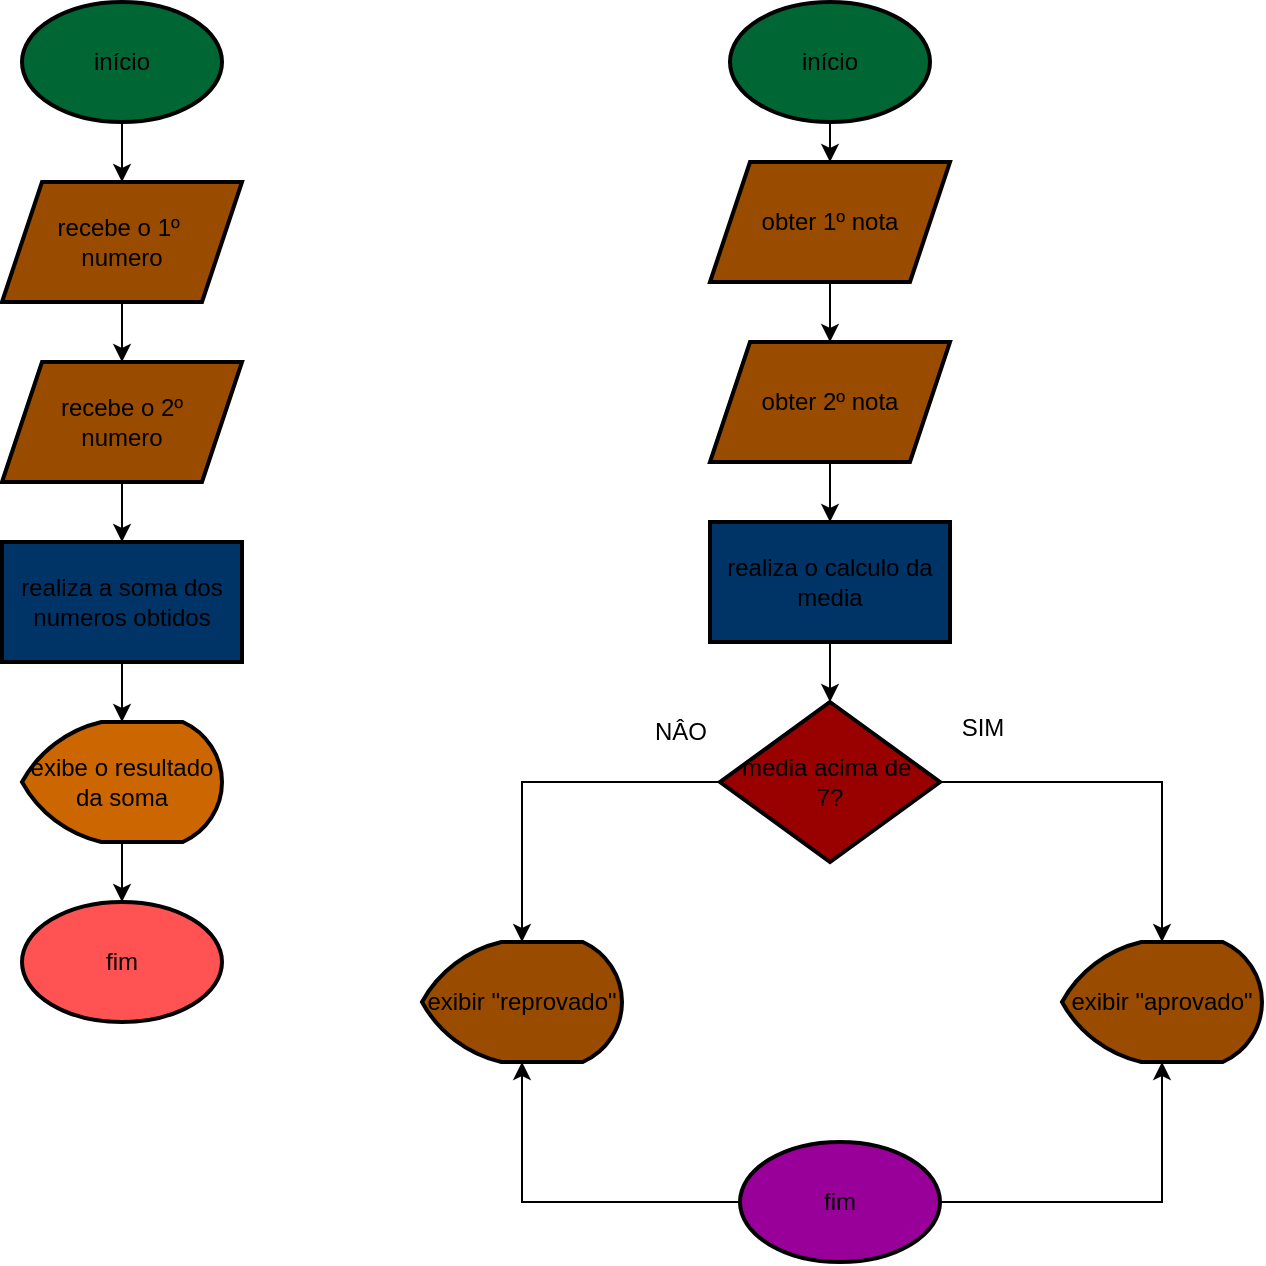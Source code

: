 <mxfile version="23.1.4" type="device" pages="4">
  <diagram name="Página-1" id="fgtwDde54G89PN88ClLQ">
    <mxGraphModel dx="1050" dy="565" grid="1" gridSize="10" guides="1" tooltips="1" connect="1" arrows="1" fold="1" page="1" pageScale="1" pageWidth="827" pageHeight="1169" math="0" shadow="0">
      <root>
        <mxCell id="0" />
        <mxCell id="1" parent="0" />
        <mxCell id="puCfPJYySm3gpiYqL4hh-4" value="" style="edgeStyle=orthogonalEdgeStyle;rounded=0;orthogonalLoop=1;jettySize=auto;html=1;" edge="1" parent="1" source="puCfPJYySm3gpiYqL4hh-2" target="puCfPJYySm3gpiYqL4hh-3">
          <mxGeometry relative="1" as="geometry" />
        </mxCell>
        <mxCell id="puCfPJYySm3gpiYqL4hh-2" value="&lt;font style=&quot;vertical-align: inherit;&quot;&gt;&lt;font style=&quot;vertical-align: inherit;&quot;&gt;&lt;font style=&quot;vertical-align: inherit;&quot;&gt;&lt;font style=&quot;vertical-align: inherit;&quot;&gt;início&lt;/font&gt;&lt;/font&gt;&lt;/font&gt;&lt;/font&gt;" style="strokeWidth=2;html=1;shape=mxgraph.flowchart.start_1;whiteSpace=wrap;fillColor=#006633;strokeColor=#000000;" vertex="1" parent="1">
          <mxGeometry x="60" y="20" width="100" height="60" as="geometry" />
        </mxCell>
        <mxCell id="puCfPJYySm3gpiYqL4hh-6" value="" style="edgeStyle=orthogonalEdgeStyle;rounded=0;orthogonalLoop=1;jettySize=auto;html=1;" edge="1" parent="1" source="puCfPJYySm3gpiYqL4hh-3" target="puCfPJYySm3gpiYqL4hh-5">
          <mxGeometry relative="1" as="geometry" />
        </mxCell>
        <mxCell id="puCfPJYySm3gpiYqL4hh-3" value="recebe o 1º&amp;nbsp;&lt;br&gt;numero" style="shape=parallelogram;perimeter=parallelogramPerimeter;whiteSpace=wrap;html=1;fixedSize=1;fillColor=#994C00;strokeWidth=2;" vertex="1" parent="1">
          <mxGeometry x="50" y="110" width="120" height="60" as="geometry" />
        </mxCell>
        <mxCell id="puCfPJYySm3gpiYqL4hh-8" value="" style="edgeStyle=orthogonalEdgeStyle;rounded=0;orthogonalLoop=1;jettySize=auto;html=1;" edge="1" parent="1" source="puCfPJYySm3gpiYqL4hh-5" target="puCfPJYySm3gpiYqL4hh-7">
          <mxGeometry relative="1" as="geometry" />
        </mxCell>
        <mxCell id="puCfPJYySm3gpiYqL4hh-5" value="recebe o 2º&lt;br&gt;numero" style="shape=parallelogram;perimeter=parallelogramPerimeter;whiteSpace=wrap;html=1;fixedSize=1;fillColor=#994C00;strokeWidth=2;" vertex="1" parent="1">
          <mxGeometry x="50" y="200" width="120" height="60" as="geometry" />
        </mxCell>
        <mxCell id="puCfPJYySm3gpiYqL4hh-10" value="" style="edgeStyle=orthogonalEdgeStyle;rounded=0;orthogonalLoop=1;jettySize=auto;html=1;" edge="1" parent="1" source="puCfPJYySm3gpiYqL4hh-7" target="puCfPJYySm3gpiYqL4hh-9">
          <mxGeometry relative="1" as="geometry" />
        </mxCell>
        <mxCell id="puCfPJYySm3gpiYqL4hh-7" value="realiza a soma dos&lt;br&gt;numeros obtidos" style="whiteSpace=wrap;html=1;fillColor=#003366;strokeWidth=2;" vertex="1" parent="1">
          <mxGeometry x="50" y="290" width="120" height="60" as="geometry" />
        </mxCell>
        <mxCell id="puCfPJYySm3gpiYqL4hh-12" value="" style="edgeStyle=orthogonalEdgeStyle;rounded=0;orthogonalLoop=1;jettySize=auto;html=1;" edge="1" parent="1" source="puCfPJYySm3gpiYqL4hh-9" target="puCfPJYySm3gpiYqL4hh-11">
          <mxGeometry relative="1" as="geometry" />
        </mxCell>
        <mxCell id="puCfPJYySm3gpiYqL4hh-9" value="exibe o resultado&lt;br&gt;da soma" style="strokeWidth=2;html=1;shape=mxgraph.flowchart.display;whiteSpace=wrap;fillColor=#CC6600;" vertex="1" parent="1">
          <mxGeometry x="60" y="380" width="100" height="60" as="geometry" />
        </mxCell>
        <mxCell id="puCfPJYySm3gpiYqL4hh-11" value="fim" style="strokeWidth=2;html=1;shape=mxgraph.flowchart.start_1;whiteSpace=wrap;fillColor=#FF5252;" vertex="1" parent="1">
          <mxGeometry x="60" y="470" width="100" height="60" as="geometry" />
        </mxCell>
        <mxCell id="puCfPJYySm3gpiYqL4hh-15" value="" style="edgeStyle=orthogonalEdgeStyle;rounded=0;orthogonalLoop=1;jettySize=auto;html=1;" edge="1" parent="1" source="puCfPJYySm3gpiYqL4hh-13" target="puCfPJYySm3gpiYqL4hh-14">
          <mxGeometry relative="1" as="geometry" />
        </mxCell>
        <mxCell id="puCfPJYySm3gpiYqL4hh-13" value="&lt;font style=&quot;vertical-align: inherit;&quot;&gt;&lt;font style=&quot;vertical-align: inherit;&quot;&gt;&lt;font style=&quot;vertical-align: inherit;&quot;&gt;&lt;font style=&quot;vertical-align: inherit;&quot;&gt;início&lt;/font&gt;&lt;/font&gt;&lt;/font&gt;&lt;/font&gt;" style="strokeWidth=2;html=1;shape=mxgraph.flowchart.start_1;whiteSpace=wrap;fillColor=#006633;strokeColor=#000000;" vertex="1" parent="1">
          <mxGeometry x="414" y="20" width="100" height="60" as="geometry" />
        </mxCell>
        <mxCell id="puCfPJYySm3gpiYqL4hh-17" value="" style="edgeStyle=orthogonalEdgeStyle;rounded=0;orthogonalLoop=1;jettySize=auto;html=1;" edge="1" parent="1" source="puCfPJYySm3gpiYqL4hh-14" target="puCfPJYySm3gpiYqL4hh-16">
          <mxGeometry relative="1" as="geometry" />
        </mxCell>
        <mxCell id="puCfPJYySm3gpiYqL4hh-14" value="obter 1º nota" style="shape=parallelogram;perimeter=parallelogramPerimeter;whiteSpace=wrap;html=1;fixedSize=1;fillColor=#994C00;strokeColor=#000000;strokeWidth=2;" vertex="1" parent="1">
          <mxGeometry x="404" y="100" width="120" height="60" as="geometry" />
        </mxCell>
        <mxCell id="puCfPJYySm3gpiYqL4hh-19" value="" style="edgeStyle=orthogonalEdgeStyle;rounded=0;orthogonalLoop=1;jettySize=auto;html=1;" edge="1" parent="1" source="puCfPJYySm3gpiYqL4hh-16" target="puCfPJYySm3gpiYqL4hh-18">
          <mxGeometry relative="1" as="geometry" />
        </mxCell>
        <mxCell id="puCfPJYySm3gpiYqL4hh-16" value="obter 2º nota" style="shape=parallelogram;perimeter=parallelogramPerimeter;whiteSpace=wrap;html=1;fixedSize=1;fillColor=#994C00;strokeColor=#000000;strokeWidth=2;" vertex="1" parent="1">
          <mxGeometry x="404" y="190" width="120" height="60" as="geometry" />
        </mxCell>
        <mxCell id="puCfPJYySm3gpiYqL4hh-21" value="" style="edgeStyle=orthogonalEdgeStyle;rounded=0;orthogonalLoop=1;jettySize=auto;html=1;" edge="1" parent="1" source="puCfPJYySm3gpiYqL4hh-18" target="puCfPJYySm3gpiYqL4hh-20">
          <mxGeometry relative="1" as="geometry" />
        </mxCell>
        <mxCell id="puCfPJYySm3gpiYqL4hh-18" value="realiza o calculo da&lt;br&gt;media" style="whiteSpace=wrap;html=1;fillColor=#003366;strokeColor=#000000;strokeWidth=2;" vertex="1" parent="1">
          <mxGeometry x="404" y="280" width="120" height="60" as="geometry" />
        </mxCell>
        <mxCell id="puCfPJYySm3gpiYqL4hh-23" value="" style="edgeStyle=orthogonalEdgeStyle;rounded=0;orthogonalLoop=1;jettySize=auto;html=1;" edge="1" parent="1" source="puCfPJYySm3gpiYqL4hh-20" target="puCfPJYySm3gpiYqL4hh-22">
          <mxGeometry relative="1" as="geometry" />
        </mxCell>
        <mxCell id="puCfPJYySm3gpiYqL4hh-25" value="" style="edgeStyle=orthogonalEdgeStyle;rounded=0;orthogonalLoop=1;jettySize=auto;html=1;" edge="1" parent="1" source="puCfPJYySm3gpiYqL4hh-20" target="puCfPJYySm3gpiYqL4hh-24">
          <mxGeometry relative="1" as="geometry" />
        </mxCell>
        <mxCell id="puCfPJYySm3gpiYqL4hh-20" value="media acima de&amp;nbsp;&lt;br&gt;7?" style="rhombus;whiteSpace=wrap;html=1;fillColor=#990000;strokeColor=#000000;strokeWidth=2;" vertex="1" parent="1">
          <mxGeometry x="409" y="370" width="110" height="80" as="geometry" />
        </mxCell>
        <mxCell id="puCfPJYySm3gpiYqL4hh-22" value="exibir &quot;aprovado&quot;" style="strokeWidth=2;html=1;shape=mxgraph.flowchart.display;whiteSpace=wrap;fillColor=#994C00;" vertex="1" parent="1">
          <mxGeometry x="580" y="490" width="100" height="60" as="geometry" />
        </mxCell>
        <mxCell id="puCfPJYySm3gpiYqL4hh-24" value="exibir &quot;reprovado&quot;" style="strokeWidth=2;html=1;shape=mxgraph.flowchart.display;whiteSpace=wrap;fillColor=#994C00;" vertex="1" parent="1">
          <mxGeometry x="260" y="490" width="100" height="60" as="geometry" />
        </mxCell>
        <mxCell id="puCfPJYySm3gpiYqL4hh-26" value="SIM" style="text;html=1;align=center;verticalAlign=middle;resizable=0;points=[];autosize=1;strokeColor=none;fillColor=none;" vertex="1" parent="1">
          <mxGeometry x="520" y="368" width="40" height="30" as="geometry" />
        </mxCell>
        <mxCell id="puCfPJYySm3gpiYqL4hh-27" value="NÂO" style="text;html=1;align=center;verticalAlign=middle;resizable=0;points=[];autosize=1;strokeColor=none;fillColor=none;" vertex="1" parent="1">
          <mxGeometry x="364" y="370" width="50" height="30" as="geometry" />
        </mxCell>
        <mxCell id="puCfPJYySm3gpiYqL4hh-31" value="" style="edgeStyle=orthogonalEdgeStyle;rounded=0;orthogonalLoop=1;jettySize=auto;html=1;" edge="1" parent="1" source="puCfPJYySm3gpiYqL4hh-29" target="puCfPJYySm3gpiYqL4hh-24">
          <mxGeometry relative="1" as="geometry" />
        </mxCell>
        <mxCell id="puCfPJYySm3gpiYqL4hh-32" value="" style="edgeStyle=orthogonalEdgeStyle;rounded=0;orthogonalLoop=1;jettySize=auto;html=1;" edge="1" parent="1" source="puCfPJYySm3gpiYqL4hh-29" target="puCfPJYySm3gpiYqL4hh-22">
          <mxGeometry relative="1" as="geometry" />
        </mxCell>
        <mxCell id="puCfPJYySm3gpiYqL4hh-29" value="fim" style="strokeWidth=2;html=1;shape=mxgraph.flowchart.start_1;whiteSpace=wrap;fillColor=#990099;" vertex="1" parent="1">
          <mxGeometry x="419" y="590" width="100" height="60" as="geometry" />
        </mxCell>
      </root>
    </mxGraphModel>
  </diagram>
  <diagram id="u8AA6_8cf3dUw8X5iJMm" name="Página-2">
    <mxGraphModel dx="1050" dy="565" grid="1" gridSize="10" guides="1" tooltips="1" connect="1" arrows="1" fold="1" page="1" pageScale="1" pageWidth="827" pageHeight="1169" math="0" shadow="0">
      <root>
        <mxCell id="0" />
        <mxCell id="1" parent="0" />
        <mxCell id="LB8TADGr9JH9MX9IraCv-3" value="" style="edgeStyle=orthogonalEdgeStyle;rounded=0;orthogonalLoop=1;jettySize=auto;html=1;" edge="1" parent="1" source="LB8TADGr9JH9MX9IraCv-1" target="LB8TADGr9JH9MX9IraCv-2">
          <mxGeometry relative="1" as="geometry" />
        </mxCell>
        <mxCell id="LB8TADGr9JH9MX9IraCv-1" value="inicio" style="strokeWidth=2;html=1;shape=mxgraph.flowchart.start_1;whiteSpace=wrap;fillColor=#00CC00;" vertex="1" parent="1">
          <mxGeometry x="190" y="10" width="100" height="60" as="geometry" />
        </mxCell>
        <mxCell id="LB8TADGr9JH9MX9IraCv-5" value="" style="edgeStyle=orthogonalEdgeStyle;rounded=0;orthogonalLoop=1;jettySize=auto;html=1;" edge="1" parent="1" source="LB8TADGr9JH9MX9IraCv-2" target="LB8TADGr9JH9MX9IraCv-4">
          <mxGeometry relative="1" as="geometry" />
        </mxCell>
        <mxCell id="LB8TADGr9JH9MX9IraCv-2" value="solicita" style="shape=parallelogram;perimeter=parallelogramPerimeter;whiteSpace=wrap;html=1;fixedSize=1;fillColor=#FF8000;strokeWidth=2;" vertex="1" parent="1">
          <mxGeometry x="180" y="110" width="120" height="60" as="geometry" />
        </mxCell>
        <mxCell id="LB8TADGr9JH9MX9IraCv-7" value="" style="edgeStyle=orthogonalEdgeStyle;rounded=0;orthogonalLoop=1;jettySize=auto;html=1;" edge="1" parent="1" source="LB8TADGr9JH9MX9IraCv-4" target="LB8TADGr9JH9MX9IraCv-6">
          <mxGeometry relative="1" as="geometry" />
        </mxCell>
        <mxCell id="LB8TADGr9JH9MX9IraCv-4" value="recebe" style="shape=parallelogram;perimeter=parallelogramPerimeter;whiteSpace=wrap;html=1;fixedSize=1;fillColor=#FF8000;strokeWidth=2;" vertex="1" parent="1">
          <mxGeometry x="180" y="210" width="120" height="60" as="geometry" />
        </mxCell>
        <mxCell id="LB8TADGr9JH9MX9IraCv-10" value="" style="edgeStyle=orthogonalEdgeStyle;rounded=0;orthogonalLoop=1;jettySize=auto;html=1;" edge="1" parent="1" source="LB8TADGr9JH9MX9IraCv-6" target="LB8TADGr9JH9MX9IraCv-9">
          <mxGeometry relative="1" as="geometry" />
        </mxCell>
        <mxCell id="LB8TADGr9JH9MX9IraCv-11" value="" style="edgeStyle=orthogonalEdgeStyle;rounded=0;orthogonalLoop=1;jettySize=auto;html=1;" edge="1" parent="1" source="LB8TADGr9JH9MX9IraCv-6" target="LB8TADGr9JH9MX9IraCv-8">
          <mxGeometry relative="1" as="geometry" />
        </mxCell>
        <mxCell id="LB8TADGr9JH9MX9IraCv-6" value="numero maior&amp;nbsp;&lt;br&gt;que 0?" style="strokeWidth=2;html=1;shape=mxgraph.flowchart.decision;whiteSpace=wrap;fillColor=#FF0000;" vertex="1" parent="1">
          <mxGeometry x="190" y="310" width="100" height="80" as="geometry" />
        </mxCell>
        <mxCell id="LB8TADGr9JH9MX9IraCv-8" value="exibe &quot;positivo&quot;" style="strokeWidth=2;html=1;shape=mxgraph.flowchart.display;whiteSpace=wrap;fillColor=#0066CC;" vertex="1" parent="1">
          <mxGeometry x="330" y="420" width="100" height="60" as="geometry" />
        </mxCell>
        <mxCell id="LB8TADGr9JH9MX9IraCv-9" value="exibe &quot;negativo" style="strokeWidth=2;html=1;shape=mxgraph.flowchart.display;whiteSpace=wrap;fillColor=#0066CC;" vertex="1" parent="1">
          <mxGeometry x="40" y="420" width="100" height="60" as="geometry" />
        </mxCell>
        <mxCell id="LB8TADGr9JH9MX9IraCv-12" value="SIM" style="text;html=1;align=center;verticalAlign=middle;resizable=0;points=[];autosize=1;strokeColor=none;fillColor=none;" vertex="1" parent="1">
          <mxGeometry x="320" y="318" width="40" height="30" as="geometry" />
        </mxCell>
        <mxCell id="LB8TADGr9JH9MX9IraCv-13" value="NÂO" style="text;html=1;align=center;verticalAlign=middle;resizable=0;points=[];autosize=1;strokeColor=none;fillColor=none;" vertex="1" parent="1">
          <mxGeometry x="105" y="318" width="50" height="30" as="geometry" />
        </mxCell>
        <mxCell id="LB8TADGr9JH9MX9IraCv-15" value="" style="edgeStyle=orthogonalEdgeStyle;rounded=0;orthogonalLoop=1;jettySize=auto;html=1;" edge="1" parent="1" source="LB8TADGr9JH9MX9IraCv-14" target="LB8TADGr9JH9MX9IraCv-9">
          <mxGeometry relative="1" as="geometry" />
        </mxCell>
        <mxCell id="LB8TADGr9JH9MX9IraCv-16" value="" style="edgeStyle=orthogonalEdgeStyle;rounded=0;orthogonalLoop=1;jettySize=auto;html=1;" edge="1" parent="1" source="LB8TADGr9JH9MX9IraCv-14" target="LB8TADGr9JH9MX9IraCv-8">
          <mxGeometry relative="1" as="geometry" />
        </mxCell>
        <mxCell id="LB8TADGr9JH9MX9IraCv-14" value="fim" style="strokeWidth=2;html=1;shape=mxgraph.flowchart.start_1;whiteSpace=wrap;fillColor=#FF33FF;" vertex="1" parent="1">
          <mxGeometry x="190" y="510" width="100" height="60" as="geometry" />
        </mxCell>
      </root>
    </mxGraphModel>
  </diagram>
  <diagram id="oLiABdZytGg-Tgb8OlMd" name="Página-3">
    <mxGraphModel dx="1050" dy="565" grid="1" gridSize="10" guides="1" tooltips="1" connect="1" arrows="1" fold="1" page="1" pageScale="1" pageWidth="827" pageHeight="1169" math="0" shadow="0">
      <root>
        <mxCell id="0" />
        <mxCell id="1" parent="0" />
        <mxCell id="jWlJEUKYjVBf8P0dUrja-3" value="" style="edgeStyle=orthogonalEdgeStyle;rounded=0;orthogonalLoop=1;jettySize=auto;html=1;" edge="1" parent="1" source="jWlJEUKYjVBf8P0dUrja-1" target="jWlJEUKYjVBf8P0dUrja-2">
          <mxGeometry relative="1" as="geometry" />
        </mxCell>
        <mxCell id="jWlJEUKYjVBf8P0dUrja-1" value="inicio" style="strokeWidth=2;html=1;shape=mxgraph.flowchart.start_1;whiteSpace=wrap;fillColor=#00FF00;" vertex="1" parent="1">
          <mxGeometry x="170" y="20" width="100" height="60" as="geometry" />
        </mxCell>
        <mxCell id="jWlJEUKYjVBf8P0dUrja-5" value="" style="edgeStyle=orthogonalEdgeStyle;rounded=0;orthogonalLoop=1;jettySize=auto;html=1;" edge="1" parent="1" source="jWlJEUKYjVBf8P0dUrja-2" target="jWlJEUKYjVBf8P0dUrja-4">
          <mxGeometry relative="1" as="geometry" />
        </mxCell>
        <mxCell id="jWlJEUKYjVBf8P0dUrja-2" value="solicita 1º numero" style="shape=parallelogram;perimeter=parallelogramPerimeter;whiteSpace=wrap;html=1;fixedSize=1;fillColor=#FF8000;strokeWidth=2;" vertex="1" parent="1">
          <mxGeometry x="160" y="120" width="120" height="60" as="geometry" />
        </mxCell>
        <mxCell id="jWlJEUKYjVBf8P0dUrja-7" value="" style="edgeStyle=orthogonalEdgeStyle;rounded=0;orthogonalLoop=1;jettySize=auto;html=1;" edge="1" parent="1" source="jWlJEUKYjVBf8P0dUrja-4" target="jWlJEUKYjVBf8P0dUrja-6">
          <mxGeometry relative="1" as="geometry" />
        </mxCell>
        <mxCell id="jWlJEUKYjVBf8P0dUrja-4" value="solicita 2º numero" style="shape=parallelogram;perimeter=parallelogramPerimeter;whiteSpace=wrap;html=1;fixedSize=1;fillColor=#FF8000;strokeWidth=2;" vertex="1" parent="1">
          <mxGeometry x="160" y="210" width="120" height="60" as="geometry" />
        </mxCell>
        <mxCell id="jWlJEUKYjVBf8P0dUrja-10" value="" style="edgeStyle=orthogonalEdgeStyle;rounded=0;orthogonalLoop=1;jettySize=auto;html=1;" edge="1" parent="1" source="jWlJEUKYjVBf8P0dUrja-6" target="jWlJEUKYjVBf8P0dUrja-9">
          <mxGeometry relative="1" as="geometry" />
        </mxCell>
        <mxCell id="jWlJEUKYjVBf8P0dUrja-12" value="" style="edgeStyle=orthogonalEdgeStyle;rounded=0;orthogonalLoop=1;jettySize=auto;html=1;" edge="1" parent="1" source="jWlJEUKYjVBf8P0dUrja-6" target="jWlJEUKYjVBf8P0dUrja-8">
          <mxGeometry relative="1" as="geometry" />
        </mxCell>
        <mxCell id="jWlJEUKYjVBf8P0dUrja-6" value="1º numero&amp;nbsp;&lt;br&gt;maior que o&lt;br&gt;2º numero?" style="rhombus;whiteSpace=wrap;html=1;fillColor=#FF0000;strokeWidth=2;" vertex="1" parent="1">
          <mxGeometry x="170" y="300" width="100" height="80" as="geometry" />
        </mxCell>
        <mxCell id="jWlJEUKYjVBf8P0dUrja-17" value="" style="edgeStyle=orthogonalEdgeStyle;rounded=0;orthogonalLoop=1;jettySize=auto;html=1;" edge="1" parent="1" source="jWlJEUKYjVBf8P0dUrja-8" target="jWlJEUKYjVBf8P0dUrja-15">
          <mxGeometry relative="1" as="geometry">
            <Array as="points">
              <mxPoint x="350" y="585" />
            </Array>
          </mxGeometry>
        </mxCell>
        <mxCell id="jWlJEUKYjVBf8P0dUrja-8" value="exibe &quot;maior&quot;" style="strokeWidth=2;html=1;shape=mxgraph.flowchart.display;whiteSpace=wrap;fillColor=#B266FF;" vertex="1" parent="1">
          <mxGeometry x="300" y="420" width="100" height="60" as="geometry" />
        </mxCell>
        <mxCell id="jWlJEUKYjVBf8P0dUrja-16" value="" style="edgeStyle=orthogonalEdgeStyle;rounded=0;orthogonalLoop=1;jettySize=auto;html=1;" edge="1" parent="1" source="jWlJEUKYjVBf8P0dUrja-9" target="jWlJEUKYjVBf8P0dUrja-15">
          <mxGeometry relative="1" as="geometry">
            <Array as="points">
              <mxPoint x="80" y="585" />
            </Array>
          </mxGeometry>
        </mxCell>
        <mxCell id="jWlJEUKYjVBf8P0dUrja-9" value="exibe &quot;menor&quot;" style="strokeWidth=2;html=1;shape=mxgraph.flowchart.display;whiteSpace=wrap;fillColor=#B266FF;" vertex="1" parent="1">
          <mxGeometry x="30" y="420" width="100" height="60" as="geometry" />
        </mxCell>
        <mxCell id="jWlJEUKYjVBf8P0dUrja-13" value="SIM" style="text;html=1;align=center;verticalAlign=middle;resizable=0;points=[];autosize=1;strokeColor=none;fillColor=none;" vertex="1" parent="1">
          <mxGeometry x="290" y="310" width="40" height="30" as="geometry" />
        </mxCell>
        <mxCell id="jWlJEUKYjVBf8P0dUrja-14" value="NÂO" style="text;html=1;align=center;verticalAlign=middle;resizable=0;points=[];autosize=1;strokeColor=none;fillColor=none;" vertex="1" parent="1">
          <mxGeometry x="95" y="310" width="50" height="30" as="geometry" />
        </mxCell>
        <mxCell id="jWlJEUKYjVBf8P0dUrja-15" value="fim" style="strokeWidth=2;html=1;shape=mxgraph.flowchart.start_1;whiteSpace=wrap;fillColor=#808080;" vertex="1" parent="1">
          <mxGeometry x="170" y="555" width="100" height="60" as="geometry" />
        </mxCell>
      </root>
    </mxGraphModel>
  </diagram>
  <diagram id="0FUUnJnDaOgnSrEdmiF4" name="Página-4">
    <mxGraphModel dx="1050" dy="565" grid="1" gridSize="10" guides="1" tooltips="1" connect="1" arrows="1" fold="1" page="1" pageScale="1" pageWidth="827" pageHeight="1169" math="0" shadow="0">
      <root>
        <mxCell id="0" />
        <mxCell id="1" parent="0" />
        <mxCell id="uBc5TDRp_cb1Ri_1YfHB-3" value="" style="edgeStyle=orthogonalEdgeStyle;rounded=0;orthogonalLoop=1;jettySize=auto;html=1;" edge="1" parent="1" source="uBc5TDRp_cb1Ri_1YfHB-1" target="uBc5TDRp_cb1Ri_1YfHB-2">
          <mxGeometry relative="1" as="geometry" />
        </mxCell>
        <mxCell id="uBc5TDRp_cb1Ri_1YfHB-1" value="inicio" style="strokeWidth=2;html=1;shape=mxgraph.flowchart.start_1;whiteSpace=wrap;fillColor=#00FF00;" vertex="1" parent="1">
          <mxGeometry x="180" y="40" width="100" height="60" as="geometry" />
        </mxCell>
        <mxCell id="zc_U5HdRvUF1sLg9kjK--2" value="" style="edgeStyle=orthogonalEdgeStyle;rounded=0;orthogonalLoop=1;jettySize=auto;html=1;" edge="1" parent="1" source="uBc5TDRp_cb1Ri_1YfHB-2">
          <mxGeometry relative="1" as="geometry">
            <mxPoint x="230" y="240" as="targetPoint" />
          </mxGeometry>
        </mxCell>
        <mxCell id="5GD3SxlZ-YZRzLsLIVCw-7" value="" style="edgeStyle=orthogonalEdgeStyle;rounded=0;orthogonalLoop=1;jettySize=auto;html=1;" edge="1" parent="1" source="uBc5TDRp_cb1Ri_1YfHB-2" target="uBc5TDRp_cb1Ri_1YfHB-1">
          <mxGeometry relative="1" as="geometry" />
        </mxCell>
        <mxCell id="uBc5TDRp_cb1Ri_1YfHB-2" value="solicita a idade" style="shape=parallelogram;perimeter=parallelogramPerimeter;whiteSpace=wrap;html=1;fixedSize=1;strokeWidth=2;fillColor=#FF8000;" vertex="1" parent="1">
          <mxGeometry x="170" y="140" width="120" height="60" as="geometry" />
        </mxCell>
        <mxCell id="lWzDQDk35PGeYSOHMP8Q-3" value="" style="edgeStyle=orthogonalEdgeStyle;rounded=0;orthogonalLoop=1;jettySize=auto;html=1;" edge="1" parent="1" target="lWzDQDk35PGeYSOHMP8Q-2">
          <mxGeometry relative="1" as="geometry">
            <mxPoint x="180" y="280" as="sourcePoint" />
          </mxGeometry>
        </mxCell>
        <mxCell id="lWzDQDk35PGeYSOHMP8Q-4" value="" style="edgeStyle=orthogonalEdgeStyle;rounded=0;orthogonalLoop=1;jettySize=auto;html=1;" edge="1" parent="1">
          <mxGeometry relative="1" as="geometry">
            <mxPoint x="280" y="280" as="sourcePoint" />
            <mxPoint x="380" y="360" as="targetPoint" />
          </mxGeometry>
        </mxCell>
        <mxCell id="lWzDQDk35PGeYSOHMP8Q-2" value="não pode votar" style="strokeWidth=2;html=1;shape=mxgraph.flowchart.display;whiteSpace=wrap;fillColor=#FF66B3;" vertex="1" parent="1">
          <mxGeometry x="30" y="360" width="100" height="60" as="geometry" />
        </mxCell>
        <mxCell id="5GD3SxlZ-YZRzLsLIVCw-5" value="" style="edgeStyle=orthogonalEdgeStyle;rounded=0;orthogonalLoop=1;jettySize=auto;html=1;" edge="1" parent="1" source="5GD3SxlZ-YZRzLsLIVCw-1">
          <mxGeometry relative="1" as="geometry">
            <mxPoint x="380" y="420" as="targetPoint" />
          </mxGeometry>
        </mxCell>
        <mxCell id="5GD3SxlZ-YZRzLsLIVCw-6" value="" style="edgeStyle=orthogonalEdgeStyle;rounded=0;orthogonalLoop=1;jettySize=auto;html=1;" edge="1" parent="1" source="5GD3SxlZ-YZRzLsLIVCw-1" target="lWzDQDk35PGeYSOHMP8Q-2">
          <mxGeometry relative="1" as="geometry" />
        </mxCell>
        <mxCell id="y2l8qGOgxi5_6HOkFX5t-14" style="edgeStyle=orthogonalEdgeStyle;rounded=0;orthogonalLoop=1;jettySize=auto;html=1;" edge="1" parent="1" source="5GD3SxlZ-YZRzLsLIVCw-1">
          <mxGeometry relative="1" as="geometry">
            <mxPoint x="510" y="650" as="targetPoint" />
          </mxGeometry>
        </mxCell>
        <mxCell id="5GD3SxlZ-YZRzLsLIVCw-1" value="fim" style="strokeWidth=2;html=1;shape=mxgraph.flowchart.start_1;whiteSpace=wrap;fillColor=#6666FF;" vertex="1" parent="1">
          <mxGeometry x="180" y="620" width="100" height="60" as="geometry" />
        </mxCell>
        <mxCell id="WNE1wgAr1KEu4IxLTHjd-1" value="SIM" style="text;html=1;align=center;verticalAlign=middle;resizable=0;points=[];autosize=1;strokeColor=none;fillColor=none;" vertex="1" parent="1">
          <mxGeometry x="310" y="250" width="40" height="30" as="geometry" />
        </mxCell>
        <mxCell id="WNE1wgAr1KEu4IxLTHjd-2" value="NÂO" style="text;html=1;align=center;verticalAlign=middle;resizable=0;points=[];autosize=1;strokeColor=none;fillColor=none;" vertex="1" parent="1">
          <mxGeometry x="100" y="250" width="50" height="30" as="geometry" />
        </mxCell>
        <mxCell id="WNE1wgAr1KEu4IxLTHjd-3" value="maior de 16" style="strokeWidth=2;html=1;shape=mxgraph.flowchart.decision;whiteSpace=wrap;fillColor=#FFD966;" vertex="1" parent="1">
          <mxGeometry x="180" y="240" width="100" height="100" as="geometry" />
        </mxCell>
        <mxCell id="y2l8qGOgxi5_6HOkFX5t-3" value="" style="edgeStyle=orthogonalEdgeStyle;rounded=0;orthogonalLoop=1;jettySize=auto;html=1;" edge="1" parent="1" source="y2l8qGOgxi5_6HOkFX5t-1" target="y2l8qGOgxi5_6HOkFX5t-2">
          <mxGeometry relative="1" as="geometry" />
        </mxCell>
        <mxCell id="y2l8qGOgxi5_6HOkFX5t-5" value="" style="edgeStyle=orthogonalEdgeStyle;rounded=0;orthogonalLoop=1;jettySize=auto;html=1;" edge="1" parent="1" source="y2l8qGOgxi5_6HOkFX5t-1" target="y2l8qGOgxi5_6HOkFX5t-4">
          <mxGeometry relative="1" as="geometry" />
        </mxCell>
        <mxCell id="y2l8qGOgxi5_6HOkFX5t-1" value="maior de 18" style="strokeWidth=2;html=1;shape=mxgraph.flowchart.decision;whiteSpace=wrap;fillColor=#FFB570;" vertex="1" parent="1">
          <mxGeometry x="330" y="340" width="100" height="100" as="geometry" />
        </mxCell>
        <mxCell id="y2l8qGOgxi5_6HOkFX5t-12" value="" style="edgeStyle=orthogonalEdgeStyle;rounded=0;orthogonalLoop=1;jettySize=auto;html=1;" edge="1" parent="1" source="y2l8qGOgxi5_6HOkFX5t-2" target="5GD3SxlZ-YZRzLsLIVCw-1">
          <mxGeometry relative="1" as="geometry" />
        </mxCell>
        <mxCell id="y2l8qGOgxi5_6HOkFX5t-2" value="opcional" style="strokeWidth=2;html=1;shape=mxgraph.flowchart.display;whiteSpace=wrap;fillColor=#FF66B3;" vertex="1" parent="1">
          <mxGeometry x="180" y="470" width="100" height="60" as="geometry" />
        </mxCell>
        <mxCell id="y2l8qGOgxi5_6HOkFX5t-13" style="edgeStyle=orthogonalEdgeStyle;rounded=0;orthogonalLoop=1;jettySize=auto;html=1;" edge="1" parent="1">
          <mxGeometry relative="1" as="geometry">
            <mxPoint x="509.5" y="660" as="targetPoint" />
            <mxPoint x="509.5" y="530" as="sourcePoint" />
          </mxGeometry>
        </mxCell>
        <mxCell id="y2l8qGOgxi5_6HOkFX5t-4" value="obrigatório" style="strokeWidth=2;html=1;shape=mxgraph.flowchart.display;whiteSpace=wrap;fillColor=#FF66B3;" vertex="1" parent="1">
          <mxGeometry x="460" y="470" width="100" height="60" as="geometry" />
        </mxCell>
        <mxCell id="y2l8qGOgxi5_6HOkFX5t-6" value="SIM" style="text;html=1;align=center;verticalAlign=middle;resizable=0;points=[];autosize=1;strokeColor=none;fillColor=none;" vertex="1" parent="1">
          <mxGeometry x="450" y="360" width="40" height="30" as="geometry" />
        </mxCell>
        <mxCell id="y2l8qGOgxi5_6HOkFX5t-7" value="NÂO" style="text;html=1;align=center;verticalAlign=middle;resizable=0;points=[];autosize=1;strokeColor=none;fillColor=none;" vertex="1" parent="1">
          <mxGeometry x="270" y="360" width="50" height="30" as="geometry" />
        </mxCell>
      </root>
    </mxGraphModel>
  </diagram>
</mxfile>

